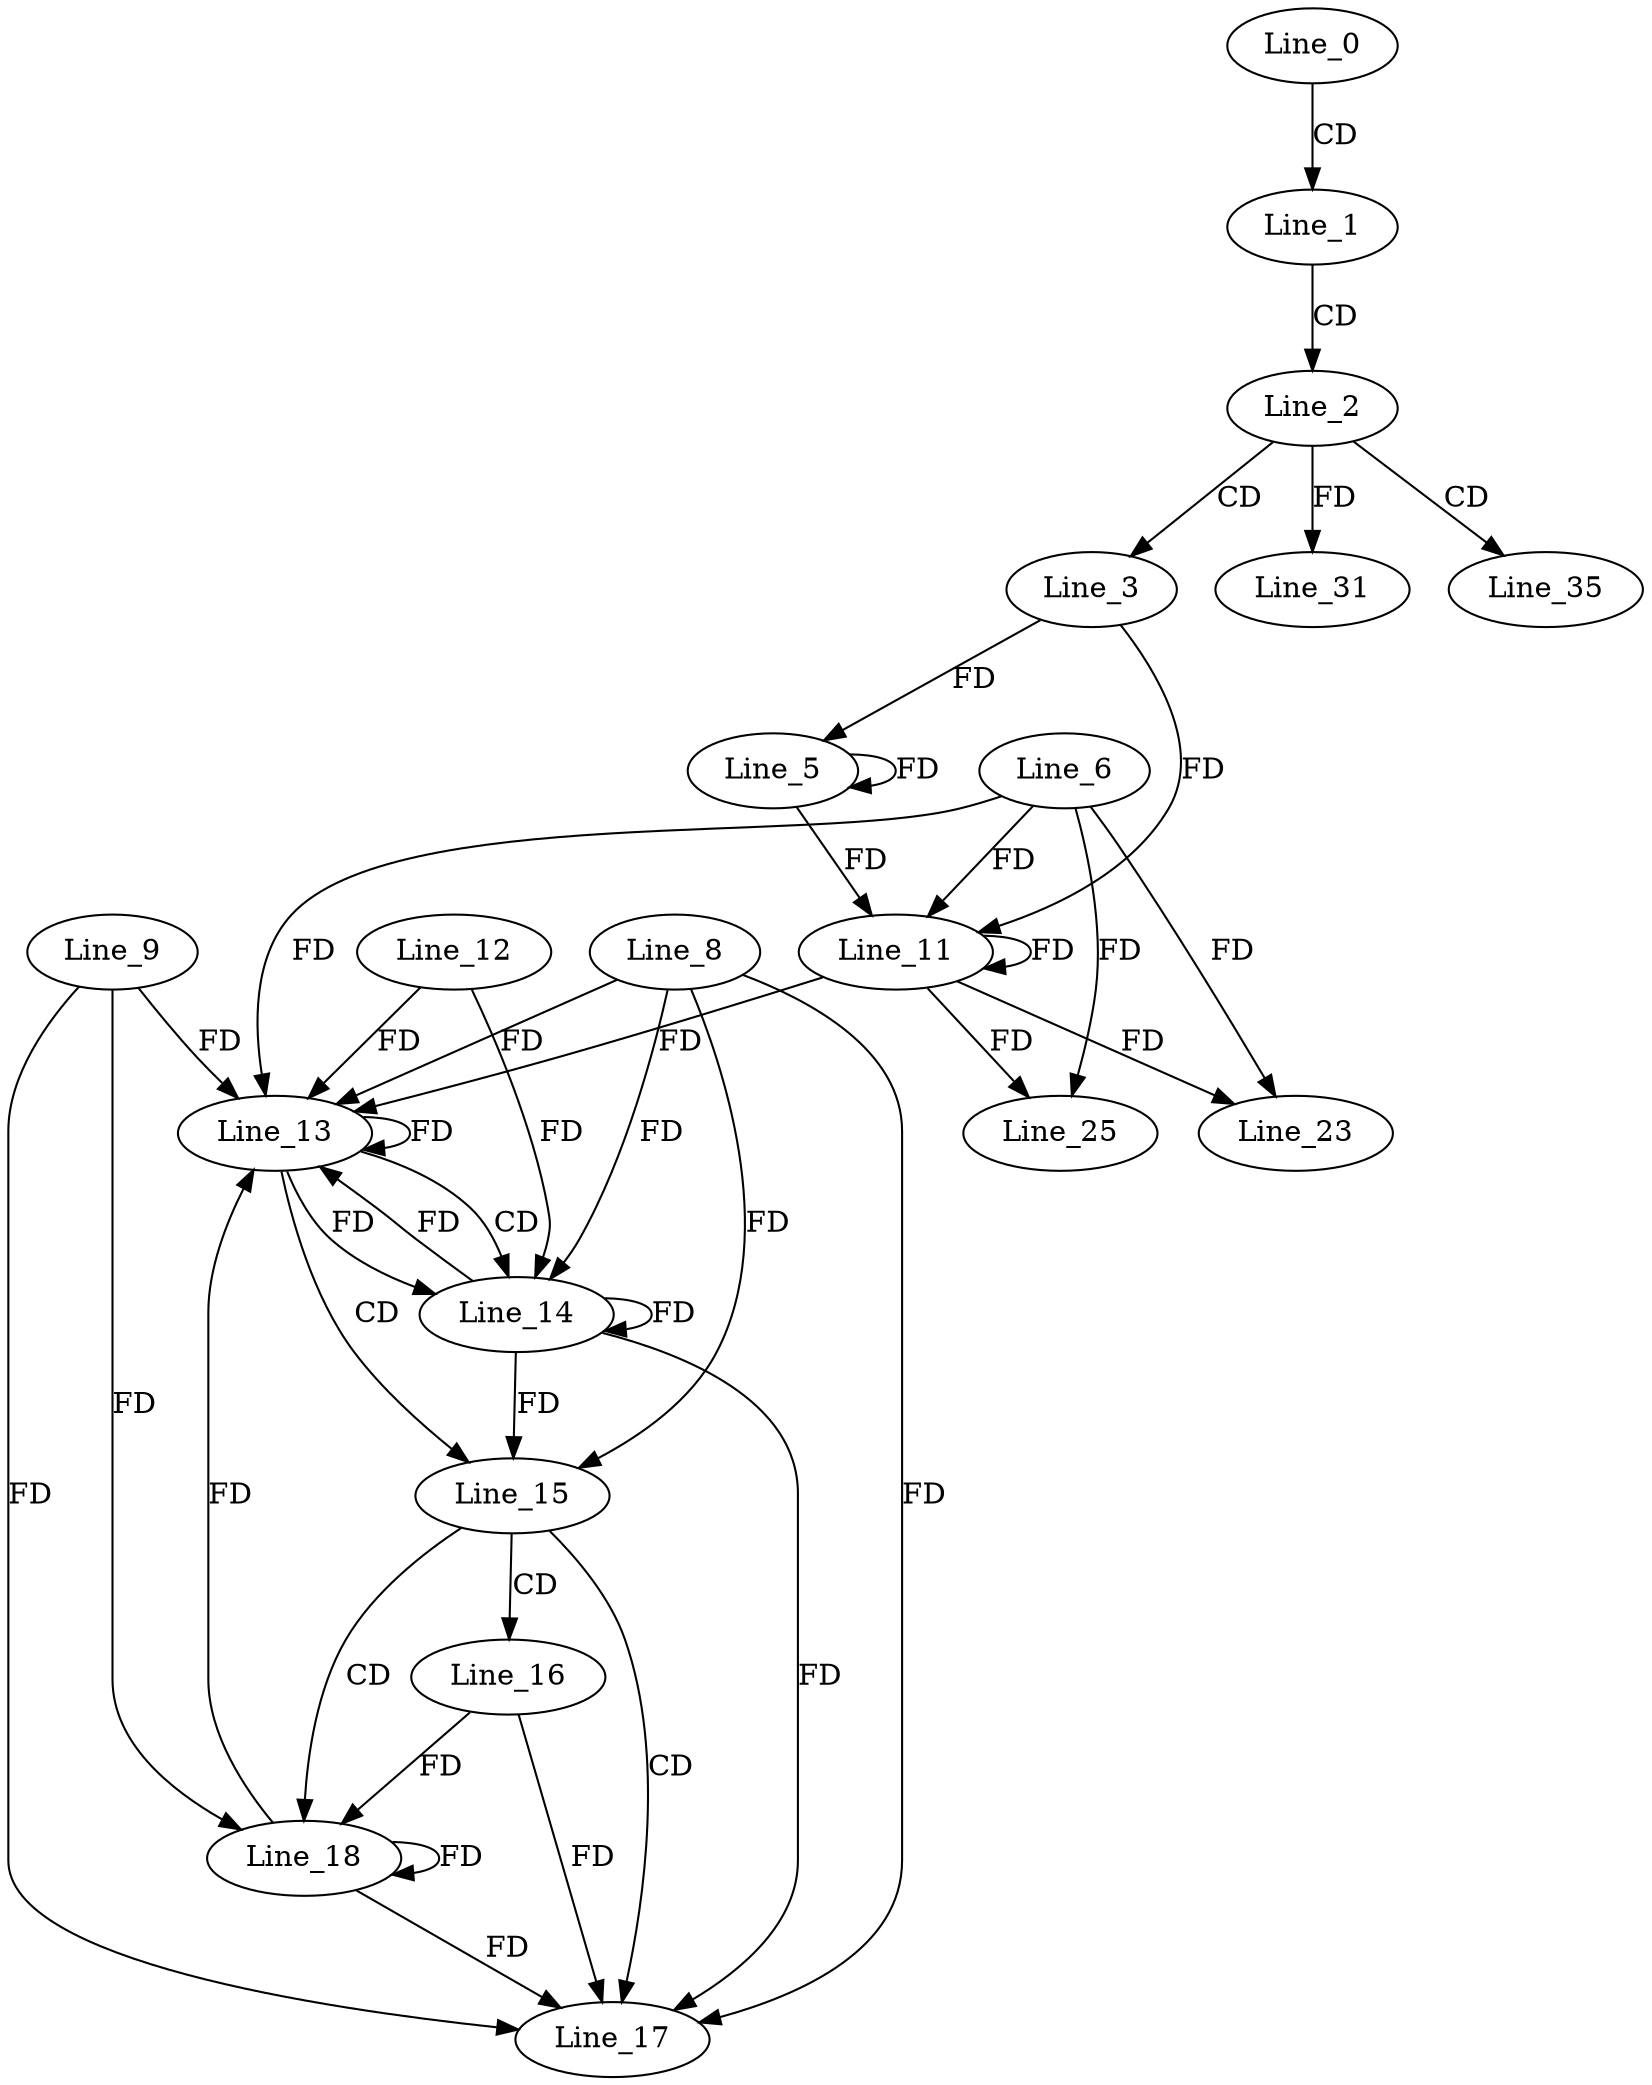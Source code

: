 digraph G {
  Line_0;
  Line_1;
  Line_2;
  Line_3;
  Line_5;
  Line_6;
  Line_11;
  Line_11;
  Line_13;
  Line_12;
  Line_13;
  Line_9;
  Line_8;
  Line_13;
  Line_14;
  Line_15;
  Line_16;
  Line_17;
  Line_18;
  Line_23;
  Line_25;
  Line_31;
  Line_35;
  Line_0 -> Line_1 [ label="CD" ];
  Line_1 -> Line_2 [ label="CD" ];
  Line_2 -> Line_3 [ label="CD" ];
  Line_3 -> Line_5 [ label="FD" ];
  Line_5 -> Line_5 [ label="FD" ];
  Line_6 -> Line_11 [ label="FD" ];
  Line_11 -> Line_11 [ label="FD" ];
  Line_3 -> Line_11 [ label="FD" ];
  Line_5 -> Line_11 [ label="FD" ];
  Line_13 -> Line_13 [ label="FD" ];
  Line_12 -> Line_13 [ label="FD" ];
  Line_6 -> Line_13 [ label="FD" ];
  Line_11 -> Line_13 [ label="FD" ];
  Line_9 -> Line_13 [ label="FD" ];
  Line_8 -> Line_13 [ label="FD" ];
  Line_13 -> Line_14 [ label="CD" ];
  Line_14 -> Line_14 [ label="FD" ];
  Line_8 -> Line_14 [ label="FD" ];
  Line_13 -> Line_14 [ label="FD" ];
  Line_12 -> Line_14 [ label="FD" ];
  Line_13 -> Line_15 [ label="CD" ];
  Line_14 -> Line_15 [ label="FD" ];
  Line_8 -> Line_15 [ label="FD" ];
  Line_15 -> Line_16 [ label="CD" ];
  Line_15 -> Line_17 [ label="CD" ];
  Line_9 -> Line_17 [ label="FD" ];
  Line_16 -> Line_17 [ label="FD" ];
  Line_14 -> Line_17 [ label="FD" ];
  Line_8 -> Line_17 [ label="FD" ];
  Line_15 -> Line_18 [ label="CD" ];
  Line_18 -> Line_18 [ label="FD" ];
  Line_9 -> Line_18 [ label="FD" ];
  Line_16 -> Line_18 [ label="FD" ];
  Line_6 -> Line_23 [ label="FD" ];
  Line_11 -> Line_23 [ label="FD" ];
  Line_6 -> Line_25 [ label="FD" ];
  Line_11 -> Line_25 [ label="FD" ];
  Line_2 -> Line_31 [ label="FD" ];
  Line_2 -> Line_35 [ label="CD" ];
  Line_18 -> Line_13 [ label="FD" ];
  Line_14 -> Line_13 [ label="FD" ];
  Line_18 -> Line_17 [ label="FD" ];
}
